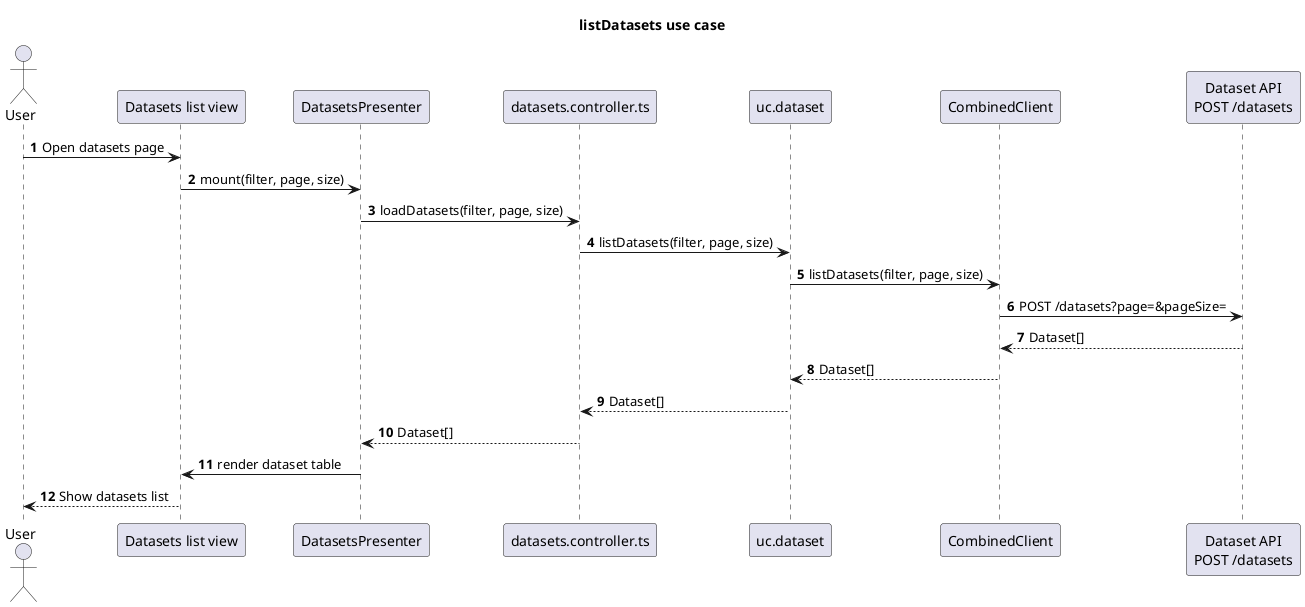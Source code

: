 @startuml
title listDatasets use case
autonumber

actor User

participant "Datasets list view" as View
participant "DatasetsPresenter" as Presenter
participant "datasets.controller.ts" as Controller
participant "uc.dataset" as UseCase
participant "CombinedClient" as Client
participant "Dataset API\nPOST /datasets" as Http

User -> View : Open datasets page
View -> Presenter : mount(filter, page, size)
Presenter -> Controller : loadDatasets(filter, page, size)
Controller -> UseCase : listDatasets(filter, page, size)
UseCase -> Client : listDatasets(filter, page, size)
Client -> Http : POST /datasets?page=&pageSize=
Http --> Client : Dataset[]
Client --> UseCase : Dataset[]
UseCase --> Controller : Dataset[]
Controller --> Presenter : Dataset[]
Presenter -> View : render dataset table
View --> User : Show datasets list

@enduml


